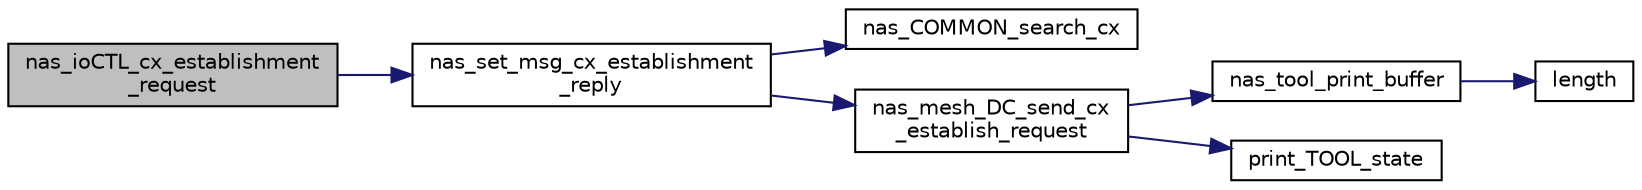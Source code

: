digraph "nas_ioCTL_cx_establishment_request"
{
 // LATEX_PDF_SIZE
  edge [fontname="Helvetica",fontsize="10",labelfontname="Helvetica",labelfontsize="10"];
  node [fontname="Helvetica",fontsize="10",shape=record];
  rankdir="LR";
  Node1 [label="nas_ioCTL_cx_establishment\l_request",height=0.2,width=0.4,color="black", fillcolor="grey75", style="filled", fontcolor="black",tooltip=" "];
  Node1 -> Node2 [color="midnightblue",fontsize="10",style="solid",fontname="Helvetica"];
  Node2 [label="nas_set_msg_cx_establishment\l_reply",height=0.2,width=0.4,color="black", fillcolor="white", style="filled",URL="$MESH_2ioctl_8c.html#aea43cbe3d49daedfe6161cfd75e41387",tooltip=" "];
  Node2 -> Node3 [color="midnightblue",fontsize="10",style="solid",fontname="Helvetica"];
  Node3 [label="nas_COMMON_search_cx",height=0.2,width=0.4,color="black", fillcolor="white", style="filled",URL="$group__em.html#gad7bb91029cc3863a4e08478b275cd892",tooltip="Search for a connection entity based on its index and pointer to nas_priv."];
  Node2 -> Node4 [color="midnightblue",fontsize="10",style="solid",fontname="Helvetica"];
  Node4 [label="nas_mesh_DC_send_cx\l_establish_request",height=0.2,width=0.4,color="black", fillcolor="white", style="filled",URL="$group__em.html#ga2e435eb6ede1e6714701158a134ae7c1",tooltip=" "];
  Node4 -> Node5 [color="midnightblue",fontsize="10",style="solid",fontname="Helvetica"];
  Node5 [label="nas_tool_print_buffer",height=0.2,width=0.4,color="black", fillcolor="white", style="filled",URL="$group__em.html#ga1bb92321ba7b7b2cb2f125f4f8312473",tooltip=" "];
  Node5 -> Node6 [color="midnightblue",fontsize="10",style="solid",fontname="Helvetica"];
  Node6 [label="length",height=0.2,width=0.4,color="black", fillcolor="white", style="filled",URL="$UTIL_2OMG_2common_8c.html#a587e0ad0d0cc2677421231a08c3a614b",tooltip="Helper function to return the length of a string."];
  Node4 -> Node7 [color="midnightblue",fontsize="10",style="solid",fontname="Helvetica"];
  Node7 [label="print_TOOL_state",height=0.2,width=0.4,color="black", fillcolor="white", style="filled",URL="$group__em.html#gac9efbb65c5d1464c0ec0e9a941140c7b",tooltip=" "];
}
